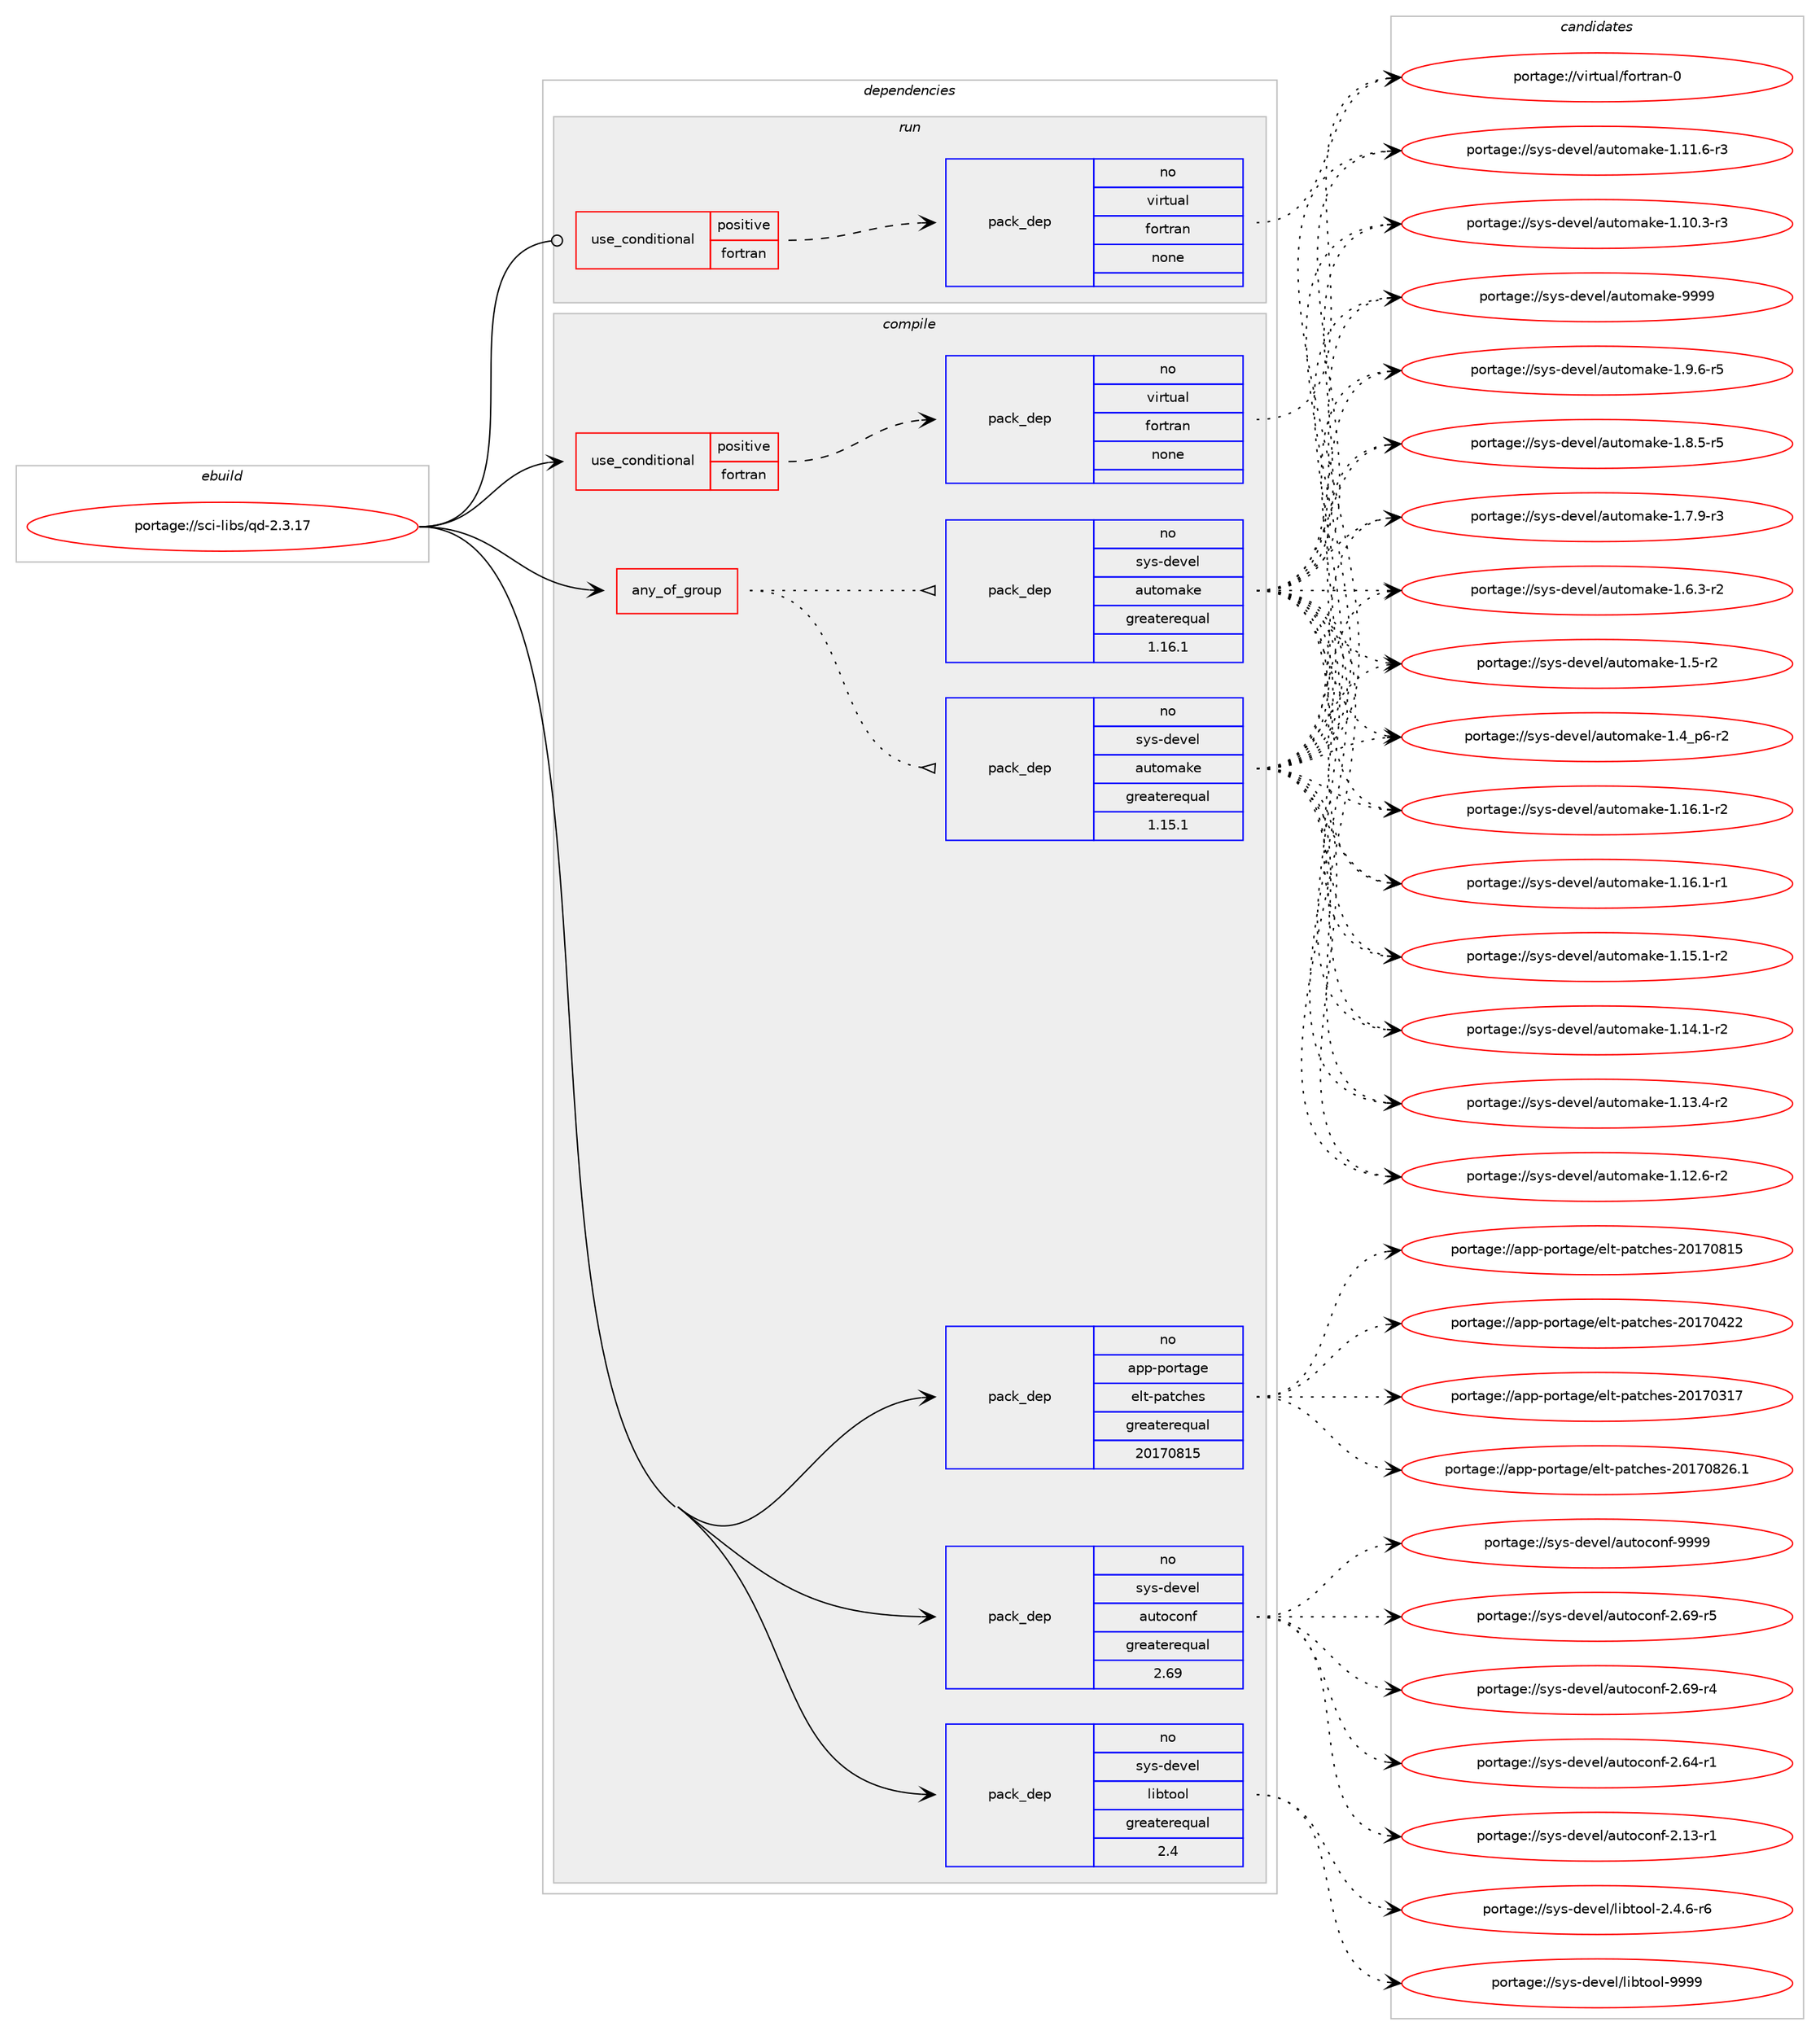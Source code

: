 digraph prolog {

# *************
# Graph options
# *************

newrank=true;
concentrate=true;
compound=true;
graph [rankdir=LR,fontname=Helvetica,fontsize=10,ranksep=1.5];#, ranksep=2.5, nodesep=0.2];
edge  [arrowhead=vee];
node  [fontname=Helvetica,fontsize=10];

# **********
# The ebuild
# **********

subgraph cluster_leftcol {
color=gray;
rank=same;
label=<<i>ebuild</i>>;
id [label="portage://sci-libs/qd-2.3.17", color=red, width=4, href="../sci-libs/qd-2.3.17.svg"];
}

# ****************
# The dependencies
# ****************

subgraph cluster_midcol {
color=gray;
label=<<i>dependencies</i>>;
subgraph cluster_compile {
fillcolor="#eeeeee";
style=filled;
label=<<i>compile</i>>;
subgraph any806 {
dependency37326 [label=<<TABLE BORDER="0" CELLBORDER="1" CELLSPACING="0" CELLPADDING="4"><TR><TD CELLPADDING="10">any_of_group</TD></TR></TABLE>>, shape=none, color=red];subgraph pack29767 {
dependency37327 [label=<<TABLE BORDER="0" CELLBORDER="1" CELLSPACING="0" CELLPADDING="4" WIDTH="220"><TR><TD ROWSPAN="6" CELLPADDING="30">pack_dep</TD></TR><TR><TD WIDTH="110">no</TD></TR><TR><TD>sys-devel</TD></TR><TR><TD>automake</TD></TR><TR><TD>greaterequal</TD></TR><TR><TD>1.16.1</TD></TR></TABLE>>, shape=none, color=blue];
}
dependency37326:e -> dependency37327:w [weight=20,style="dotted",arrowhead="oinv"];
subgraph pack29768 {
dependency37328 [label=<<TABLE BORDER="0" CELLBORDER="1" CELLSPACING="0" CELLPADDING="4" WIDTH="220"><TR><TD ROWSPAN="6" CELLPADDING="30">pack_dep</TD></TR><TR><TD WIDTH="110">no</TD></TR><TR><TD>sys-devel</TD></TR><TR><TD>automake</TD></TR><TR><TD>greaterequal</TD></TR><TR><TD>1.15.1</TD></TR></TABLE>>, shape=none, color=blue];
}
dependency37326:e -> dependency37328:w [weight=20,style="dotted",arrowhead="oinv"];
}
id:e -> dependency37326:w [weight=20,style="solid",arrowhead="vee"];
subgraph cond6751 {
dependency37329 [label=<<TABLE BORDER="0" CELLBORDER="1" CELLSPACING="0" CELLPADDING="4"><TR><TD ROWSPAN="3" CELLPADDING="10">use_conditional</TD></TR><TR><TD>positive</TD></TR><TR><TD>fortran</TD></TR></TABLE>>, shape=none, color=red];
subgraph pack29769 {
dependency37330 [label=<<TABLE BORDER="0" CELLBORDER="1" CELLSPACING="0" CELLPADDING="4" WIDTH="220"><TR><TD ROWSPAN="6" CELLPADDING="30">pack_dep</TD></TR><TR><TD WIDTH="110">no</TD></TR><TR><TD>virtual</TD></TR><TR><TD>fortran</TD></TR><TR><TD>none</TD></TR><TR><TD></TD></TR></TABLE>>, shape=none, color=blue];
}
dependency37329:e -> dependency37330:w [weight=20,style="dashed",arrowhead="vee"];
}
id:e -> dependency37329:w [weight=20,style="solid",arrowhead="vee"];
subgraph pack29770 {
dependency37331 [label=<<TABLE BORDER="0" CELLBORDER="1" CELLSPACING="0" CELLPADDING="4" WIDTH="220"><TR><TD ROWSPAN="6" CELLPADDING="30">pack_dep</TD></TR><TR><TD WIDTH="110">no</TD></TR><TR><TD>app-portage</TD></TR><TR><TD>elt-patches</TD></TR><TR><TD>greaterequal</TD></TR><TR><TD>20170815</TD></TR></TABLE>>, shape=none, color=blue];
}
id:e -> dependency37331:w [weight=20,style="solid",arrowhead="vee"];
subgraph pack29771 {
dependency37332 [label=<<TABLE BORDER="0" CELLBORDER="1" CELLSPACING="0" CELLPADDING="4" WIDTH="220"><TR><TD ROWSPAN="6" CELLPADDING="30">pack_dep</TD></TR><TR><TD WIDTH="110">no</TD></TR><TR><TD>sys-devel</TD></TR><TR><TD>autoconf</TD></TR><TR><TD>greaterequal</TD></TR><TR><TD>2.69</TD></TR></TABLE>>, shape=none, color=blue];
}
id:e -> dependency37332:w [weight=20,style="solid",arrowhead="vee"];
subgraph pack29772 {
dependency37333 [label=<<TABLE BORDER="0" CELLBORDER="1" CELLSPACING="0" CELLPADDING="4" WIDTH="220"><TR><TD ROWSPAN="6" CELLPADDING="30">pack_dep</TD></TR><TR><TD WIDTH="110">no</TD></TR><TR><TD>sys-devel</TD></TR><TR><TD>libtool</TD></TR><TR><TD>greaterequal</TD></TR><TR><TD>2.4</TD></TR></TABLE>>, shape=none, color=blue];
}
id:e -> dependency37333:w [weight=20,style="solid",arrowhead="vee"];
}
subgraph cluster_compileandrun {
fillcolor="#eeeeee";
style=filled;
label=<<i>compile and run</i>>;
}
subgraph cluster_run {
fillcolor="#eeeeee";
style=filled;
label=<<i>run</i>>;
subgraph cond6752 {
dependency37334 [label=<<TABLE BORDER="0" CELLBORDER="1" CELLSPACING="0" CELLPADDING="4"><TR><TD ROWSPAN="3" CELLPADDING="10">use_conditional</TD></TR><TR><TD>positive</TD></TR><TR><TD>fortran</TD></TR></TABLE>>, shape=none, color=red];
subgraph pack29773 {
dependency37335 [label=<<TABLE BORDER="0" CELLBORDER="1" CELLSPACING="0" CELLPADDING="4" WIDTH="220"><TR><TD ROWSPAN="6" CELLPADDING="30">pack_dep</TD></TR><TR><TD WIDTH="110">no</TD></TR><TR><TD>virtual</TD></TR><TR><TD>fortran</TD></TR><TR><TD>none</TD></TR><TR><TD></TD></TR></TABLE>>, shape=none, color=blue];
}
dependency37334:e -> dependency37335:w [weight=20,style="dashed",arrowhead="vee"];
}
id:e -> dependency37334:w [weight=20,style="solid",arrowhead="odot"];
}
}

# **************
# The candidates
# **************

subgraph cluster_choices {
rank=same;
color=gray;
label=<<i>candidates</i>>;

subgraph choice29767 {
color=black;
nodesep=1;
choice115121115451001011181011084797117116111109971071014557575757 [label="portage://sys-devel/automake-9999", color=red, width=4,href="../sys-devel/automake-9999.svg"];
choice115121115451001011181011084797117116111109971071014549465746544511453 [label="portage://sys-devel/automake-1.9.6-r5", color=red, width=4,href="../sys-devel/automake-1.9.6-r5.svg"];
choice115121115451001011181011084797117116111109971071014549465646534511453 [label="portage://sys-devel/automake-1.8.5-r5", color=red, width=4,href="../sys-devel/automake-1.8.5-r5.svg"];
choice115121115451001011181011084797117116111109971071014549465546574511451 [label="portage://sys-devel/automake-1.7.9-r3", color=red, width=4,href="../sys-devel/automake-1.7.9-r3.svg"];
choice115121115451001011181011084797117116111109971071014549465446514511450 [label="portage://sys-devel/automake-1.6.3-r2", color=red, width=4,href="../sys-devel/automake-1.6.3-r2.svg"];
choice11512111545100101118101108479711711611110997107101454946534511450 [label="portage://sys-devel/automake-1.5-r2", color=red, width=4,href="../sys-devel/automake-1.5-r2.svg"];
choice115121115451001011181011084797117116111109971071014549465295112544511450 [label="portage://sys-devel/automake-1.4_p6-r2", color=red, width=4,href="../sys-devel/automake-1.4_p6-r2.svg"];
choice11512111545100101118101108479711711611110997107101454946495446494511450 [label="portage://sys-devel/automake-1.16.1-r2", color=red, width=4,href="../sys-devel/automake-1.16.1-r2.svg"];
choice11512111545100101118101108479711711611110997107101454946495446494511449 [label="portage://sys-devel/automake-1.16.1-r1", color=red, width=4,href="../sys-devel/automake-1.16.1-r1.svg"];
choice11512111545100101118101108479711711611110997107101454946495346494511450 [label="portage://sys-devel/automake-1.15.1-r2", color=red, width=4,href="../sys-devel/automake-1.15.1-r2.svg"];
choice11512111545100101118101108479711711611110997107101454946495246494511450 [label="portage://sys-devel/automake-1.14.1-r2", color=red, width=4,href="../sys-devel/automake-1.14.1-r2.svg"];
choice11512111545100101118101108479711711611110997107101454946495146524511450 [label="portage://sys-devel/automake-1.13.4-r2", color=red, width=4,href="../sys-devel/automake-1.13.4-r2.svg"];
choice11512111545100101118101108479711711611110997107101454946495046544511450 [label="portage://sys-devel/automake-1.12.6-r2", color=red, width=4,href="../sys-devel/automake-1.12.6-r2.svg"];
choice11512111545100101118101108479711711611110997107101454946494946544511451 [label="portage://sys-devel/automake-1.11.6-r3", color=red, width=4,href="../sys-devel/automake-1.11.6-r3.svg"];
choice11512111545100101118101108479711711611110997107101454946494846514511451 [label="portage://sys-devel/automake-1.10.3-r3", color=red, width=4,href="../sys-devel/automake-1.10.3-r3.svg"];
dependency37327:e -> choice115121115451001011181011084797117116111109971071014557575757:w [style=dotted,weight="100"];
dependency37327:e -> choice115121115451001011181011084797117116111109971071014549465746544511453:w [style=dotted,weight="100"];
dependency37327:e -> choice115121115451001011181011084797117116111109971071014549465646534511453:w [style=dotted,weight="100"];
dependency37327:e -> choice115121115451001011181011084797117116111109971071014549465546574511451:w [style=dotted,weight="100"];
dependency37327:e -> choice115121115451001011181011084797117116111109971071014549465446514511450:w [style=dotted,weight="100"];
dependency37327:e -> choice11512111545100101118101108479711711611110997107101454946534511450:w [style=dotted,weight="100"];
dependency37327:e -> choice115121115451001011181011084797117116111109971071014549465295112544511450:w [style=dotted,weight="100"];
dependency37327:e -> choice11512111545100101118101108479711711611110997107101454946495446494511450:w [style=dotted,weight="100"];
dependency37327:e -> choice11512111545100101118101108479711711611110997107101454946495446494511449:w [style=dotted,weight="100"];
dependency37327:e -> choice11512111545100101118101108479711711611110997107101454946495346494511450:w [style=dotted,weight="100"];
dependency37327:e -> choice11512111545100101118101108479711711611110997107101454946495246494511450:w [style=dotted,weight="100"];
dependency37327:e -> choice11512111545100101118101108479711711611110997107101454946495146524511450:w [style=dotted,weight="100"];
dependency37327:e -> choice11512111545100101118101108479711711611110997107101454946495046544511450:w [style=dotted,weight="100"];
dependency37327:e -> choice11512111545100101118101108479711711611110997107101454946494946544511451:w [style=dotted,weight="100"];
dependency37327:e -> choice11512111545100101118101108479711711611110997107101454946494846514511451:w [style=dotted,weight="100"];
}
subgraph choice29768 {
color=black;
nodesep=1;
choice115121115451001011181011084797117116111109971071014557575757 [label="portage://sys-devel/automake-9999", color=red, width=4,href="../sys-devel/automake-9999.svg"];
choice115121115451001011181011084797117116111109971071014549465746544511453 [label="portage://sys-devel/automake-1.9.6-r5", color=red, width=4,href="../sys-devel/automake-1.9.6-r5.svg"];
choice115121115451001011181011084797117116111109971071014549465646534511453 [label="portage://sys-devel/automake-1.8.5-r5", color=red, width=4,href="../sys-devel/automake-1.8.5-r5.svg"];
choice115121115451001011181011084797117116111109971071014549465546574511451 [label="portage://sys-devel/automake-1.7.9-r3", color=red, width=4,href="../sys-devel/automake-1.7.9-r3.svg"];
choice115121115451001011181011084797117116111109971071014549465446514511450 [label="portage://sys-devel/automake-1.6.3-r2", color=red, width=4,href="../sys-devel/automake-1.6.3-r2.svg"];
choice11512111545100101118101108479711711611110997107101454946534511450 [label="portage://sys-devel/automake-1.5-r2", color=red, width=4,href="../sys-devel/automake-1.5-r2.svg"];
choice115121115451001011181011084797117116111109971071014549465295112544511450 [label="portage://sys-devel/automake-1.4_p6-r2", color=red, width=4,href="../sys-devel/automake-1.4_p6-r2.svg"];
choice11512111545100101118101108479711711611110997107101454946495446494511450 [label="portage://sys-devel/automake-1.16.1-r2", color=red, width=4,href="../sys-devel/automake-1.16.1-r2.svg"];
choice11512111545100101118101108479711711611110997107101454946495446494511449 [label="portage://sys-devel/automake-1.16.1-r1", color=red, width=4,href="../sys-devel/automake-1.16.1-r1.svg"];
choice11512111545100101118101108479711711611110997107101454946495346494511450 [label="portage://sys-devel/automake-1.15.1-r2", color=red, width=4,href="../sys-devel/automake-1.15.1-r2.svg"];
choice11512111545100101118101108479711711611110997107101454946495246494511450 [label="portage://sys-devel/automake-1.14.1-r2", color=red, width=4,href="../sys-devel/automake-1.14.1-r2.svg"];
choice11512111545100101118101108479711711611110997107101454946495146524511450 [label="portage://sys-devel/automake-1.13.4-r2", color=red, width=4,href="../sys-devel/automake-1.13.4-r2.svg"];
choice11512111545100101118101108479711711611110997107101454946495046544511450 [label="portage://sys-devel/automake-1.12.6-r2", color=red, width=4,href="../sys-devel/automake-1.12.6-r2.svg"];
choice11512111545100101118101108479711711611110997107101454946494946544511451 [label="portage://sys-devel/automake-1.11.6-r3", color=red, width=4,href="../sys-devel/automake-1.11.6-r3.svg"];
choice11512111545100101118101108479711711611110997107101454946494846514511451 [label="portage://sys-devel/automake-1.10.3-r3", color=red, width=4,href="../sys-devel/automake-1.10.3-r3.svg"];
dependency37328:e -> choice115121115451001011181011084797117116111109971071014557575757:w [style=dotted,weight="100"];
dependency37328:e -> choice115121115451001011181011084797117116111109971071014549465746544511453:w [style=dotted,weight="100"];
dependency37328:e -> choice115121115451001011181011084797117116111109971071014549465646534511453:w [style=dotted,weight="100"];
dependency37328:e -> choice115121115451001011181011084797117116111109971071014549465546574511451:w [style=dotted,weight="100"];
dependency37328:e -> choice115121115451001011181011084797117116111109971071014549465446514511450:w [style=dotted,weight="100"];
dependency37328:e -> choice11512111545100101118101108479711711611110997107101454946534511450:w [style=dotted,weight="100"];
dependency37328:e -> choice115121115451001011181011084797117116111109971071014549465295112544511450:w [style=dotted,weight="100"];
dependency37328:e -> choice11512111545100101118101108479711711611110997107101454946495446494511450:w [style=dotted,weight="100"];
dependency37328:e -> choice11512111545100101118101108479711711611110997107101454946495446494511449:w [style=dotted,weight="100"];
dependency37328:e -> choice11512111545100101118101108479711711611110997107101454946495346494511450:w [style=dotted,weight="100"];
dependency37328:e -> choice11512111545100101118101108479711711611110997107101454946495246494511450:w [style=dotted,weight="100"];
dependency37328:e -> choice11512111545100101118101108479711711611110997107101454946495146524511450:w [style=dotted,weight="100"];
dependency37328:e -> choice11512111545100101118101108479711711611110997107101454946495046544511450:w [style=dotted,weight="100"];
dependency37328:e -> choice11512111545100101118101108479711711611110997107101454946494946544511451:w [style=dotted,weight="100"];
dependency37328:e -> choice11512111545100101118101108479711711611110997107101454946494846514511451:w [style=dotted,weight="100"];
}
subgraph choice29769 {
color=black;
nodesep=1;
choice1181051141161179710847102111114116114971104548 [label="portage://virtual/fortran-0", color=red, width=4,href="../virtual/fortran-0.svg"];
dependency37330:e -> choice1181051141161179710847102111114116114971104548:w [style=dotted,weight="100"];
}
subgraph choice29770 {
color=black;
nodesep=1;
choice971121124511211111411697103101471011081164511297116991041011154550484955485650544649 [label="portage://app-portage/elt-patches-20170826.1", color=red, width=4,href="../app-portage/elt-patches-20170826.1.svg"];
choice97112112451121111141169710310147101108116451129711699104101115455048495548564953 [label="portage://app-portage/elt-patches-20170815", color=red, width=4,href="../app-portage/elt-patches-20170815.svg"];
choice97112112451121111141169710310147101108116451129711699104101115455048495548525050 [label="portage://app-portage/elt-patches-20170422", color=red, width=4,href="../app-portage/elt-patches-20170422.svg"];
choice97112112451121111141169710310147101108116451129711699104101115455048495548514955 [label="portage://app-portage/elt-patches-20170317", color=red, width=4,href="../app-portage/elt-patches-20170317.svg"];
dependency37331:e -> choice971121124511211111411697103101471011081164511297116991041011154550484955485650544649:w [style=dotted,weight="100"];
dependency37331:e -> choice97112112451121111141169710310147101108116451129711699104101115455048495548564953:w [style=dotted,weight="100"];
dependency37331:e -> choice97112112451121111141169710310147101108116451129711699104101115455048495548525050:w [style=dotted,weight="100"];
dependency37331:e -> choice97112112451121111141169710310147101108116451129711699104101115455048495548514955:w [style=dotted,weight="100"];
}
subgraph choice29771 {
color=black;
nodesep=1;
choice115121115451001011181011084797117116111991111101024557575757 [label="portage://sys-devel/autoconf-9999", color=red, width=4,href="../sys-devel/autoconf-9999.svg"];
choice1151211154510010111810110847971171161119911111010245504654574511453 [label="portage://sys-devel/autoconf-2.69-r5", color=red, width=4,href="../sys-devel/autoconf-2.69-r5.svg"];
choice1151211154510010111810110847971171161119911111010245504654574511452 [label="portage://sys-devel/autoconf-2.69-r4", color=red, width=4,href="../sys-devel/autoconf-2.69-r4.svg"];
choice1151211154510010111810110847971171161119911111010245504654524511449 [label="portage://sys-devel/autoconf-2.64-r1", color=red, width=4,href="../sys-devel/autoconf-2.64-r1.svg"];
choice1151211154510010111810110847971171161119911111010245504649514511449 [label="portage://sys-devel/autoconf-2.13-r1", color=red, width=4,href="../sys-devel/autoconf-2.13-r1.svg"];
dependency37332:e -> choice115121115451001011181011084797117116111991111101024557575757:w [style=dotted,weight="100"];
dependency37332:e -> choice1151211154510010111810110847971171161119911111010245504654574511453:w [style=dotted,weight="100"];
dependency37332:e -> choice1151211154510010111810110847971171161119911111010245504654574511452:w [style=dotted,weight="100"];
dependency37332:e -> choice1151211154510010111810110847971171161119911111010245504654524511449:w [style=dotted,weight="100"];
dependency37332:e -> choice1151211154510010111810110847971171161119911111010245504649514511449:w [style=dotted,weight="100"];
}
subgraph choice29772 {
color=black;
nodesep=1;
choice1151211154510010111810110847108105981161111111084557575757 [label="portage://sys-devel/libtool-9999", color=red, width=4,href="../sys-devel/libtool-9999.svg"];
choice1151211154510010111810110847108105981161111111084550465246544511454 [label="portage://sys-devel/libtool-2.4.6-r6", color=red, width=4,href="../sys-devel/libtool-2.4.6-r6.svg"];
dependency37333:e -> choice1151211154510010111810110847108105981161111111084557575757:w [style=dotted,weight="100"];
dependency37333:e -> choice1151211154510010111810110847108105981161111111084550465246544511454:w [style=dotted,weight="100"];
}
subgraph choice29773 {
color=black;
nodesep=1;
choice1181051141161179710847102111114116114971104548 [label="portage://virtual/fortran-0", color=red, width=4,href="../virtual/fortran-0.svg"];
dependency37335:e -> choice1181051141161179710847102111114116114971104548:w [style=dotted,weight="100"];
}
}

}
